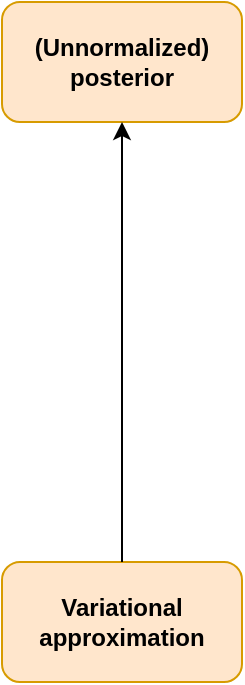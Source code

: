 <mxfile version="11.2.8" pages="1"><diagram id="Jy5ds3JQTkFfcpVj3d0M" name="Page-1"><mxGraphModel dx="854" dy="456" grid="1" gridSize="10" guides="1" tooltips="1" connect="1" arrows="1" fold="1" page="1" pageScale="1" pageWidth="850" pageHeight="1100" math="0" shadow="0"><root><mxCell id="0"/><mxCell id="1" parent="0"/><mxCell id="mAhhsrUJ44RPKb4bspjG-1" value="(Unnormalized) posterior" style="rounded=1;whiteSpace=wrap;html=1;fontStyle=1;fillColor=#ffe6cc;strokeColor=#d79b00;" vertex="1" parent="1"><mxGeometry x="330" y="70" width="120" height="60" as="geometry"/></mxCell><mxCell id="mAhhsrUJ44RPKb4bspjG-4" value="Variational approximation" style="rounded=1;whiteSpace=wrap;html=1;fontStyle=1;fillColor=#ffe6cc;strokeColor=#d79b00;" vertex="1" parent="1"><mxGeometry x="330" y="350" width="120" height="60" as="geometry"/></mxCell><mxCell id="mAhhsrUJ44RPKb4bspjG-14" value="" style="endArrow=classic;html=1;fontSize=9;entryX=0.5;entryY=1;entryDx=0;entryDy=0;exitX=0.5;exitY=0;exitDx=0;exitDy=0;fillColor=#f8cecc;strokeColor=#000000;" edge="1" parent="1" source="mAhhsrUJ44RPKb4bspjG-4" target="mAhhsrUJ44RPKb4bspjG-1"><mxGeometry width="50" height="50" relative="1" as="geometry"><mxPoint x="340" y="470" as="sourcePoint"/><mxPoint x="390" y="420" as="targetPoint"/></mxGeometry></mxCell></root></mxGraphModel></diagram></mxfile>